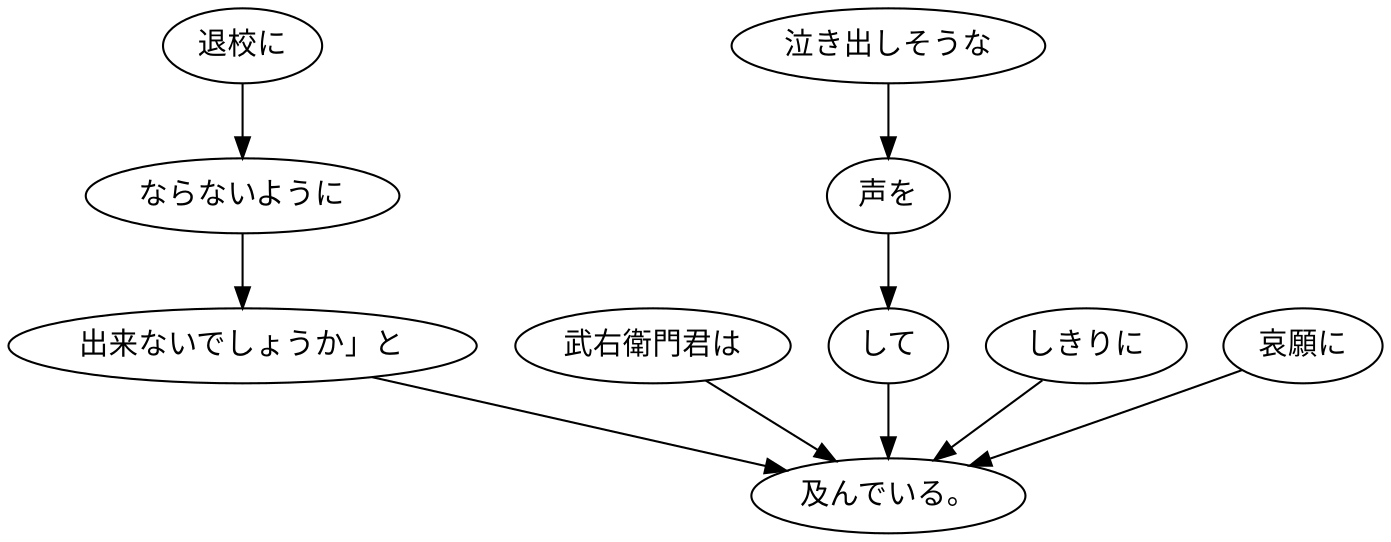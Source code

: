 digraph graph7332 {
	node0 [label="退校に"];
	node1 [label="ならないように"];
	node2 [label="出来ないでしょうか」と"];
	node3 [label="武右衛門君は"];
	node4 [label="泣き出しそうな"];
	node5 [label="声を"];
	node6 [label="して"];
	node7 [label="しきりに"];
	node8 [label="哀願に"];
	node9 [label="及んでいる。"];
	node0 -> node1;
	node1 -> node2;
	node2 -> node9;
	node3 -> node9;
	node4 -> node5;
	node5 -> node6;
	node6 -> node9;
	node7 -> node9;
	node8 -> node9;
}
